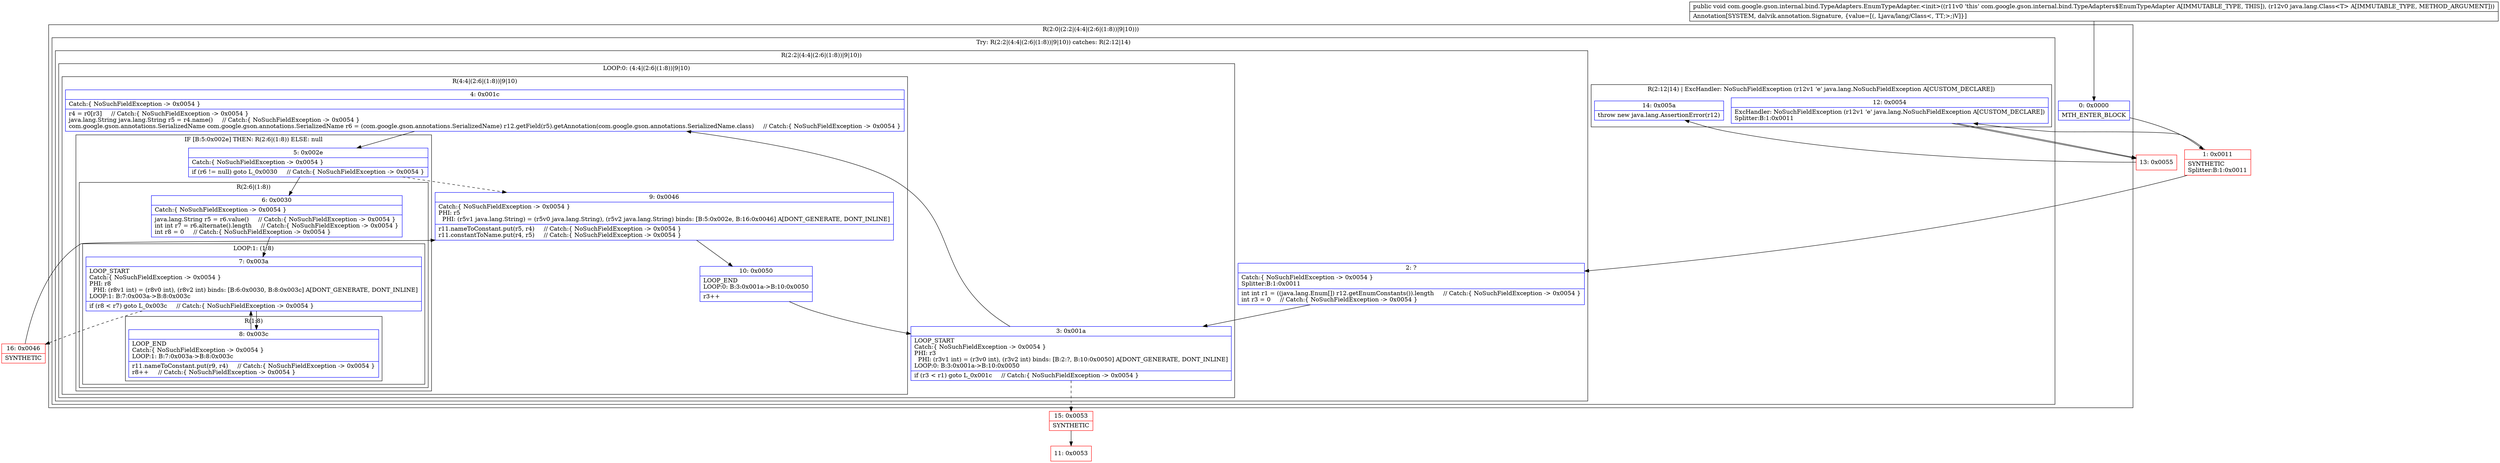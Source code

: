 digraph "CFG forcom.google.gson.internal.bind.TypeAdapters.EnumTypeAdapter.\<init\>(Ljava\/lang\/Class;)V" {
subgraph cluster_Region_663278925 {
label = "R(2:0|(2:2|(4:4|(2:6|(1:8))|9|10)))";
node [shape=record,color=blue];
Node_0 [shape=record,label="{0\:\ 0x0000|MTH_ENTER_BLOCK\l}"];
subgraph cluster_TryCatchRegion_1710258249 {
label = "Try: R(2:2|(4:4|(2:6|(1:8))|9|10)) catches: R(2:12|14)";
node [shape=record,color=blue];
subgraph cluster_Region_743917321 {
label = "R(2:2|(4:4|(2:6|(1:8))|9|10))";
node [shape=record,color=blue];
Node_2 [shape=record,label="{2\:\ ?|Catch:\{ NoSuchFieldException \-\> 0x0054 \}\lSplitter:B:1:0x0011\l|int int r1 = ((java.lang.Enum[]) r12.getEnumConstants()).length     \/\/ Catch:\{ NoSuchFieldException \-\> 0x0054 \}\lint r3 = 0     \/\/ Catch:\{ NoSuchFieldException \-\> 0x0054 \}\l}"];
subgraph cluster_LoopRegion_468266614 {
label = "LOOP:0: (4:4|(2:6|(1:8))|9|10)";
node [shape=record,color=blue];
Node_3 [shape=record,label="{3\:\ 0x001a|LOOP_START\lCatch:\{ NoSuchFieldException \-\> 0x0054 \}\lPHI: r3 \l  PHI: (r3v1 int) = (r3v0 int), (r3v2 int) binds: [B:2:?, B:10:0x0050] A[DONT_GENERATE, DONT_INLINE]\lLOOP:0: B:3:0x001a\-\>B:10:0x0050\l|if (r3 \< r1) goto L_0x001c     \/\/ Catch:\{ NoSuchFieldException \-\> 0x0054 \}\l}"];
subgraph cluster_Region_106706598 {
label = "R(4:4|(2:6|(1:8))|9|10)";
node [shape=record,color=blue];
Node_4 [shape=record,label="{4\:\ 0x001c|Catch:\{ NoSuchFieldException \-\> 0x0054 \}\l|r4 = r0[r3]     \/\/ Catch:\{ NoSuchFieldException \-\> 0x0054 \}\ljava.lang.String java.lang.String r5 = r4.name()     \/\/ Catch:\{ NoSuchFieldException \-\> 0x0054 \}\lcom.google.gson.annotations.SerializedName com.google.gson.annotations.SerializedName r6 = (com.google.gson.annotations.SerializedName) r12.getField(r5).getAnnotation(com.google.gson.annotations.SerializedName.class)     \/\/ Catch:\{ NoSuchFieldException \-\> 0x0054 \}\l}"];
subgraph cluster_IfRegion_24739864 {
label = "IF [B:5:0x002e] THEN: R(2:6|(1:8)) ELSE: null";
node [shape=record,color=blue];
Node_5 [shape=record,label="{5\:\ 0x002e|Catch:\{ NoSuchFieldException \-\> 0x0054 \}\l|if (r6 != null) goto L_0x0030     \/\/ Catch:\{ NoSuchFieldException \-\> 0x0054 \}\l}"];
subgraph cluster_Region_2021359073 {
label = "R(2:6|(1:8))";
node [shape=record,color=blue];
Node_6 [shape=record,label="{6\:\ 0x0030|Catch:\{ NoSuchFieldException \-\> 0x0054 \}\l|java.lang.String r5 = r6.value()     \/\/ Catch:\{ NoSuchFieldException \-\> 0x0054 \}\lint int r7 = r6.alternate().length     \/\/ Catch:\{ NoSuchFieldException \-\> 0x0054 \}\lint r8 = 0     \/\/ Catch:\{ NoSuchFieldException \-\> 0x0054 \}\l}"];
subgraph cluster_LoopRegion_802923294 {
label = "LOOP:1: (1:8)";
node [shape=record,color=blue];
Node_7 [shape=record,label="{7\:\ 0x003a|LOOP_START\lCatch:\{ NoSuchFieldException \-\> 0x0054 \}\lPHI: r8 \l  PHI: (r8v1 int) = (r8v0 int), (r8v2 int) binds: [B:6:0x0030, B:8:0x003c] A[DONT_GENERATE, DONT_INLINE]\lLOOP:1: B:7:0x003a\-\>B:8:0x003c\l|if (r8 \< r7) goto L_0x003c     \/\/ Catch:\{ NoSuchFieldException \-\> 0x0054 \}\l}"];
subgraph cluster_Region_394321969 {
label = "R(1:8)";
node [shape=record,color=blue];
Node_8 [shape=record,label="{8\:\ 0x003c|LOOP_END\lCatch:\{ NoSuchFieldException \-\> 0x0054 \}\lLOOP:1: B:7:0x003a\-\>B:8:0x003c\l|r11.nameToConstant.put(r9, r4)     \/\/ Catch:\{ NoSuchFieldException \-\> 0x0054 \}\lr8++     \/\/ Catch:\{ NoSuchFieldException \-\> 0x0054 \}\l}"];
}
}
}
}
Node_9 [shape=record,label="{9\:\ 0x0046|Catch:\{ NoSuchFieldException \-\> 0x0054 \}\lPHI: r5 \l  PHI: (r5v1 java.lang.String) = (r5v0 java.lang.String), (r5v2 java.lang.String) binds: [B:5:0x002e, B:16:0x0046] A[DONT_GENERATE, DONT_INLINE]\l|r11.nameToConstant.put(r5, r4)     \/\/ Catch:\{ NoSuchFieldException \-\> 0x0054 \}\lr11.constantToName.put(r4, r5)     \/\/ Catch:\{ NoSuchFieldException \-\> 0x0054 \}\l}"];
Node_10 [shape=record,label="{10\:\ 0x0050|LOOP_END\lLOOP:0: B:3:0x001a\-\>B:10:0x0050\l|r3++\l}"];
}
}
}
subgraph cluster_Region_1318594837 {
label = "R(2:12|14) | ExcHandler: NoSuchFieldException (r12v1 'e' java.lang.NoSuchFieldException A[CUSTOM_DECLARE])\l";
node [shape=record,color=blue];
Node_12 [shape=record,label="{12\:\ 0x0054|ExcHandler: NoSuchFieldException (r12v1 'e' java.lang.NoSuchFieldException A[CUSTOM_DECLARE])\lSplitter:B:1:0x0011\l}"];
Node_14 [shape=record,label="{14\:\ 0x005a|throw new java.lang.AssertionError(r12)\l}"];
}
}
}
subgraph cluster_Region_1318594837 {
label = "R(2:12|14) | ExcHandler: NoSuchFieldException (r12v1 'e' java.lang.NoSuchFieldException A[CUSTOM_DECLARE])\l";
node [shape=record,color=blue];
Node_12 [shape=record,label="{12\:\ 0x0054|ExcHandler: NoSuchFieldException (r12v1 'e' java.lang.NoSuchFieldException A[CUSTOM_DECLARE])\lSplitter:B:1:0x0011\l}"];
Node_14 [shape=record,label="{14\:\ 0x005a|throw new java.lang.AssertionError(r12)\l}"];
}
Node_1 [shape=record,color=red,label="{1\:\ 0x0011|SYNTHETIC\lSplitter:B:1:0x0011\l}"];
Node_11 [shape=record,color=red,label="{11\:\ 0x0053}"];
Node_13 [shape=record,color=red,label="{13\:\ 0x0055}"];
Node_15 [shape=record,color=red,label="{15\:\ 0x0053|SYNTHETIC\l}"];
Node_16 [shape=record,color=red,label="{16\:\ 0x0046|SYNTHETIC\l}"];
MethodNode[shape=record,label="{public void com.google.gson.internal.bind.TypeAdapters.EnumTypeAdapter.\<init\>((r11v0 'this' com.google.gson.internal.bind.TypeAdapters$EnumTypeAdapter A[IMMUTABLE_TYPE, THIS]), (r12v0 java.lang.Class\<T\> A[IMMUTABLE_TYPE, METHOD_ARGUMENT]))  | Annotation[SYSTEM, dalvik.annotation.Signature, \{value=[(, Ljava\/lang\/Class\<, TT;\>;)V]\}]\l}"];
MethodNode -> Node_0;
Node_0 -> Node_1;
Node_2 -> Node_3;
Node_3 -> Node_4;
Node_3 -> Node_15[style=dashed];
Node_4 -> Node_5;
Node_5 -> Node_6;
Node_5 -> Node_9[style=dashed];
Node_6 -> Node_7;
Node_7 -> Node_8;
Node_7 -> Node_16[style=dashed];
Node_8 -> Node_7;
Node_9 -> Node_10;
Node_10 -> Node_3;
Node_12 -> Node_13;
Node_12 -> Node_13;
Node_1 -> Node_2;
Node_1 -> Node_12;
Node_13 -> Node_14;
Node_15 -> Node_11;
Node_16 -> Node_9;
}

